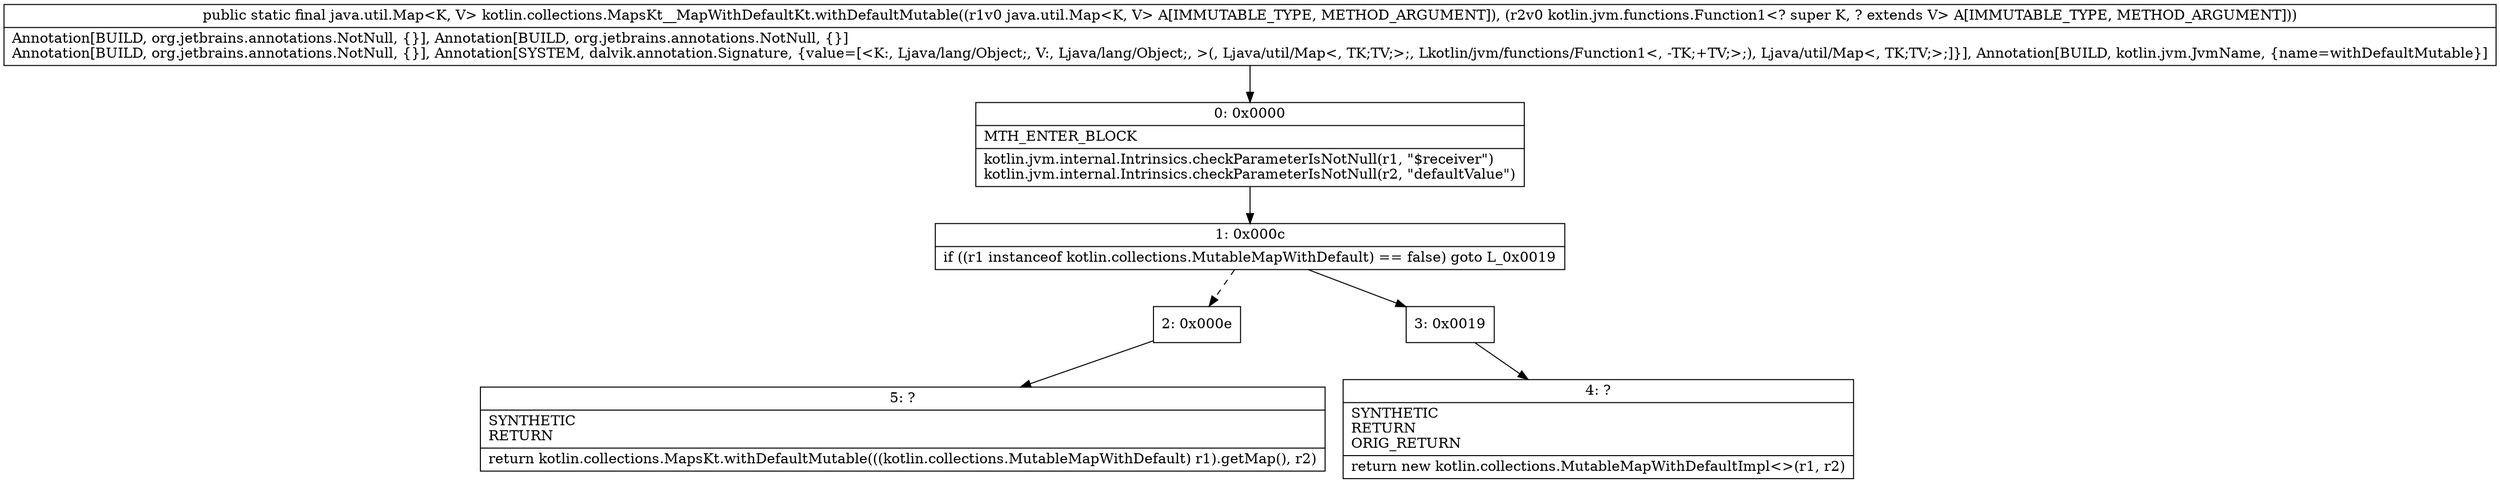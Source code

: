 digraph "CFG forkotlin.collections.MapsKt__MapWithDefaultKt.withDefaultMutable(Ljava\/util\/Map;Lkotlin\/jvm\/functions\/Function1;)Ljava\/util\/Map;" {
Node_0 [shape=record,label="{0\:\ 0x0000|MTH_ENTER_BLOCK\l|kotlin.jvm.internal.Intrinsics.checkParameterIsNotNull(r1, \"$receiver\")\lkotlin.jvm.internal.Intrinsics.checkParameterIsNotNull(r2, \"defaultValue\")\l}"];
Node_1 [shape=record,label="{1\:\ 0x000c|if ((r1 instanceof kotlin.collections.MutableMapWithDefault) == false) goto L_0x0019\l}"];
Node_2 [shape=record,label="{2\:\ 0x000e}"];
Node_3 [shape=record,label="{3\:\ 0x0019}"];
Node_4 [shape=record,label="{4\:\ ?|SYNTHETIC\lRETURN\lORIG_RETURN\l|return new kotlin.collections.MutableMapWithDefaultImpl\<\>(r1, r2)\l}"];
Node_5 [shape=record,label="{5\:\ ?|SYNTHETIC\lRETURN\l|return kotlin.collections.MapsKt.withDefaultMutable(((kotlin.collections.MutableMapWithDefault) r1).getMap(), r2)\l}"];
MethodNode[shape=record,label="{public static final java.util.Map\<K, V\> kotlin.collections.MapsKt__MapWithDefaultKt.withDefaultMutable((r1v0 java.util.Map\<K, V\> A[IMMUTABLE_TYPE, METHOD_ARGUMENT]), (r2v0 kotlin.jvm.functions.Function1\<? super K, ? extends V\> A[IMMUTABLE_TYPE, METHOD_ARGUMENT]))  | Annotation[BUILD, org.jetbrains.annotations.NotNull, \{\}], Annotation[BUILD, org.jetbrains.annotations.NotNull, \{\}]\lAnnotation[BUILD, org.jetbrains.annotations.NotNull, \{\}], Annotation[SYSTEM, dalvik.annotation.Signature, \{value=[\<K:, Ljava\/lang\/Object;, V:, Ljava\/lang\/Object;, \>(, Ljava\/util\/Map\<, TK;TV;\>;, Lkotlin\/jvm\/functions\/Function1\<, \-TK;+TV;\>;), Ljava\/util\/Map\<, TK;TV;\>;]\}], Annotation[BUILD, kotlin.jvm.JvmName, \{name=withDefaultMutable\}]\l}"];
MethodNode -> Node_0;
Node_0 -> Node_1;
Node_1 -> Node_2[style=dashed];
Node_1 -> Node_3;
Node_2 -> Node_5;
Node_3 -> Node_4;
}

